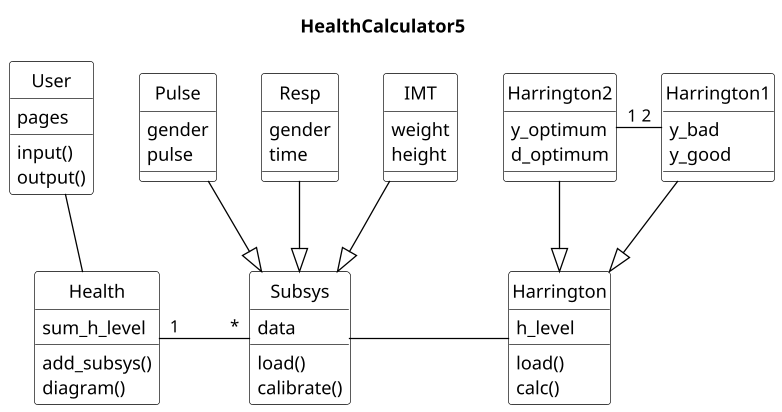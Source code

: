 @startuml
title   HealthCalculator5



skinparam class {
BackgroundColor White
ArrowColor Black
BorderColor Black
}
skinparam object {
BackgroundColor White
ArrowColor Black
BorderColor Black
}
scale 1.3
skinparam DefaultTextAlignment left
skinparam shadowing false
skinparam packageStyle frame
hide circle
'hide members
'skinparam monochrome true
'note " lots in deal" as spread
'package Storage {
class Pulse{
gender
pulse
}
class Resp{
gender
time
}
class IMT{
weight
height
}
class Health{
sum_h_level
add_subsys()
diagram()
}
class Subsys{
data
load()
calibrate()
}
class User{
pages
input()
output()
}
class Harrington1{
y_bad
y_good
}
class Harrington2{
y_optimum
d_optimum
}
class Harrington{
h_level
load()
calc()
}
Harrington2 "1"-"2" Harrington1
Pulse --|> Subsys
IMT --|> Subsys
Resp --|> Subsys
User -- Health
'Subsys <|-  Resp
Health "1"-"*"  Subsys
Harrington2 --|> Harrington
Harrington1 --|> Harrington
Subsys - Harrington
@enduml




